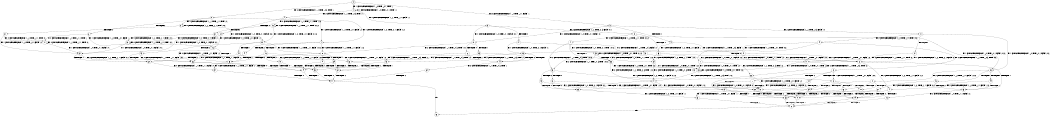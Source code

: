 digraph BCG {
size = "7, 10.5";
center = TRUE;
node [shape = circle];
0 [peripheries = 2];
0 -> 1 [label = "EX !1 !ATOMIC_EXCH_BRANCH (1, +0, TRUE, +0, 1, TRUE) !::"];
0 -> 2 [label = "EX !2 !ATOMIC_EXCH_BRANCH (1, +1, TRUE, +0, 3, TRUE) !::"];
0 -> 3 [label = "EX !0 !ATOMIC_EXCH_BRANCH (1, +1, TRUE, +1, 1, FALSE) !::"];
1 -> 4 [label = "EX !2 !ATOMIC_EXCH_BRANCH (1, +1, TRUE, +0, 3, TRUE) !:1:"];
1 -> 5 [label = "EX !0 !ATOMIC_EXCH_BRANCH (1, +1, TRUE, +1, 1, FALSE) !:1:"];
1 -> 1 [label = "EX !1 !ATOMIC_EXCH_BRANCH (1, +0, TRUE, +0, 1, TRUE) !:1:"];
2 -> 6 [label = "TERMINATE !2"];
2 -> 7 [label = "EX !1 !ATOMIC_EXCH_BRANCH (1, +0, TRUE, +0, 1, FALSE) !:2:"];
2 -> 8 [label = "EX !0 !ATOMIC_EXCH_BRANCH (1, +1, TRUE, +1, 1, TRUE) !:2:"];
3 -> 9 [label = "TERMINATE !0"];
3 -> 10 [label = "EX !1 !ATOMIC_EXCH_BRANCH (1, +0, TRUE, +0, 1, FALSE) !:0:"];
3 -> 11 [label = "EX !2 !ATOMIC_EXCH_BRANCH (1, +1, TRUE, +0, 3, FALSE) !:0:"];
4 -> 12 [label = "TERMINATE !2"];
4 -> 13 [label = "EX !0 !ATOMIC_EXCH_BRANCH (1, +1, TRUE, +1, 1, TRUE) !:1:2:"];
4 -> 7 [label = "EX !1 !ATOMIC_EXCH_BRANCH (1, +0, TRUE, +0, 1, FALSE) !:1:2:"];
5 -> 14 [label = "TERMINATE !0"];
5 -> 15 [label = "EX !2 !ATOMIC_EXCH_BRANCH (1, +1, TRUE, +0, 3, FALSE) !:0:1:"];
5 -> 10 [label = "EX !1 !ATOMIC_EXCH_BRANCH (1, +0, TRUE, +0, 1, FALSE) !:0:1:"];
6 -> 16 [label = "EX !1 !ATOMIC_EXCH_BRANCH (1, +0, TRUE, +0, 1, FALSE) !::"];
6 -> 17 [label = "EX !0 !ATOMIC_EXCH_BRANCH (1, +1, TRUE, +1, 1, TRUE) !::"];
7 -> 18 [label = "TERMINATE !1"];
7 -> 19 [label = "TERMINATE !2"];
7 -> 20 [label = "EX !0 !ATOMIC_EXCH_BRANCH (1, +1, TRUE, +1, 1, FALSE) !:1:2:"];
8 -> 21 [label = "TERMINATE !2"];
8 -> 22 [label = "EX !1 !ATOMIC_EXCH_BRANCH (1, +0, TRUE, +0, 1, FALSE) !:0:2:"];
8 -> 8 [label = "EX !0 !ATOMIC_EXCH_BRANCH (1, +1, TRUE, +1, 1, TRUE) !:0:2:"];
9 -> 23 [label = "EX !1 !ATOMIC_EXCH_BRANCH (1, +0, TRUE, +0, 1, FALSE) !::"];
9 -> 24 [label = "EX !2 !ATOMIC_EXCH_BRANCH (1, +1, TRUE, +0, 3, FALSE) !::"];
10 -> 25 [label = "TERMINATE !1"];
10 -> 26 [label = "TERMINATE !0"];
10 -> 20 [label = "EX !2 !ATOMIC_EXCH_BRANCH (1, +1, TRUE, +0, 3, TRUE) !:0:1:"];
11 -> 27 [label = "TERMINATE !0"];
11 -> 28 [label = "EX !1 !ATOMIC_EXCH_BRANCH (1, +0, TRUE, +0, 1, FALSE) !:0:2:"];
11 -> 29 [label = "EX !2 !ATOMIC_EXCH_BRANCH (1, +0, TRUE, +1, 1, TRUE) !:0:2:"];
12 -> 16 [label = "EX !1 !ATOMIC_EXCH_BRANCH (1, +0, TRUE, +0, 1, FALSE) !:1:"];
12 -> 30 [label = "EX !0 !ATOMIC_EXCH_BRANCH (1, +1, TRUE, +1, 1, TRUE) !:1:"];
13 -> 31 [label = "TERMINATE !2"];
13 -> 22 [label = "EX !1 !ATOMIC_EXCH_BRANCH (1, +0, TRUE, +0, 1, FALSE) !:0:1:2:"];
13 -> 13 [label = "EX !0 !ATOMIC_EXCH_BRANCH (1, +1, TRUE, +1, 1, TRUE) !:0:1:2:"];
14 -> 23 [label = "EX !1 !ATOMIC_EXCH_BRANCH (1, +0, TRUE, +0, 1, FALSE) !:1:"];
14 -> 32 [label = "EX !2 !ATOMIC_EXCH_BRANCH (1, +1, TRUE, +0, 3, FALSE) !:1:"];
15 -> 33 [label = "TERMINATE !0"];
15 -> 34 [label = "EX !2 !ATOMIC_EXCH_BRANCH (1, +0, TRUE, +1, 1, TRUE) !:0:1:2:"];
15 -> 28 [label = "EX !1 !ATOMIC_EXCH_BRANCH (1, +0, TRUE, +0, 1, FALSE) !:0:1:2:"];
16 -> 35 [label = "TERMINATE !1"];
16 -> 36 [label = "EX !0 !ATOMIC_EXCH_BRANCH (1, +1, TRUE, +1, 1, FALSE) !:1:"];
17 -> 37 [label = "EX !1 !ATOMIC_EXCH_BRANCH (1, +0, TRUE, +0, 1, FALSE) !:0:"];
17 -> 17 [label = "EX !0 !ATOMIC_EXCH_BRANCH (1, +1, TRUE, +1, 1, TRUE) !:0:"];
18 -> 35 [label = "TERMINATE !2"];
18 -> 38 [label = "EX !0 !ATOMIC_EXCH_BRANCH (1, +1, TRUE, +1, 1, FALSE) !:2:"];
19 -> 35 [label = "TERMINATE !1"];
19 -> 36 [label = "EX !0 !ATOMIC_EXCH_BRANCH (1, +1, TRUE, +1, 1, FALSE) !:1:"];
20 -> 39 [label = "TERMINATE !1"];
20 -> 40 [label = "TERMINATE !2"];
20 -> 41 [label = "TERMINATE !0"];
21 -> 17 [label = "EX !0 !ATOMIC_EXCH_BRANCH (1, +1, TRUE, +1, 1, TRUE) !:0:"];
21 -> 37 [label = "EX !1 !ATOMIC_EXCH_BRANCH (1, +0, TRUE, +0, 1, FALSE) !:0:"];
22 -> 42 [label = "TERMINATE !1"];
22 -> 43 [label = "TERMINATE !2"];
22 -> 20 [label = "EX !0 !ATOMIC_EXCH_BRANCH (1, +1, TRUE, +1, 1, FALSE) !:0:1:2:"];
23 -> 44 [label = "TERMINATE !1"];
23 -> 45 [label = "EX !2 !ATOMIC_EXCH_BRANCH (1, +1, TRUE, +0, 3, TRUE) !:1:"];
24 -> 46 [label = "EX !1 !ATOMIC_EXCH_BRANCH (1, +0, TRUE, +0, 1, FALSE) !:2:"];
24 -> 47 [label = "EX !2 !ATOMIC_EXCH_BRANCH (1, +0, TRUE, +1, 1, TRUE) !:2:"];
25 -> 44 [label = "TERMINATE !0"];
25 -> 38 [label = "EX !2 !ATOMIC_EXCH_BRANCH (1, +1, TRUE, +0, 3, TRUE) !:0:"];
26 -> 44 [label = "TERMINATE !1"];
26 -> 45 [label = "EX !2 !ATOMIC_EXCH_BRANCH (1, +1, TRUE, +0, 3, TRUE) !:1:"];
27 -> 47 [label = "EX !2 !ATOMIC_EXCH_BRANCH (1, +0, TRUE, +1, 1, TRUE) !:2:"];
27 -> 46 [label = "EX !1 !ATOMIC_EXCH_BRANCH (1, +0, TRUE, +0, 1, FALSE) !:2:"];
28 -> 48 [label = "TERMINATE !1"];
28 -> 49 [label = "TERMINATE !0"];
28 -> 50 [label = "EX !2 !ATOMIC_EXCH_BRANCH (1, +0, TRUE, +1, 1, FALSE) !:0:1:2:"];
29 -> 51 [label = "TERMINATE !0"];
29 -> 52 [label = "EX !1 !ATOMIC_EXCH_BRANCH (1, +0, TRUE, +0, 1, TRUE) !:0:2:"];
29 -> 53 [label = "EX !2 !ATOMIC_EXCH_BRANCH (1, +1, TRUE, +0, 3, TRUE) !:0:2:"];
30 -> 37 [label = "EX !1 !ATOMIC_EXCH_BRANCH (1, +0, TRUE, +0, 1, FALSE) !:0:1:"];
30 -> 30 [label = "EX !0 !ATOMIC_EXCH_BRANCH (1, +1, TRUE, +1, 1, TRUE) !:0:1:"];
31 -> 37 [label = "EX !1 !ATOMIC_EXCH_BRANCH (1, +0, TRUE, +0, 1, FALSE) !:0:1:"];
31 -> 30 [label = "EX !0 !ATOMIC_EXCH_BRANCH (1, +1, TRUE, +1, 1, TRUE) !:0:1:"];
32 -> 54 [label = "EX !2 !ATOMIC_EXCH_BRANCH (1, +0, TRUE, +1, 1, TRUE) !:1:2:"];
32 -> 46 [label = "EX !1 !ATOMIC_EXCH_BRANCH (1, +0, TRUE, +0, 1, FALSE) !:1:2:"];
33 -> 54 [label = "EX !2 !ATOMIC_EXCH_BRANCH (1, +0, TRUE, +1, 1, TRUE) !:1:2:"];
33 -> 46 [label = "EX !1 !ATOMIC_EXCH_BRANCH (1, +0, TRUE, +0, 1, FALSE) !:1:2:"];
34 -> 55 [label = "TERMINATE !0"];
34 -> 56 [label = "EX !2 !ATOMIC_EXCH_BRANCH (1, +1, TRUE, +0, 3, TRUE) !:0:1:2:"];
34 -> 52 [label = "EX !1 !ATOMIC_EXCH_BRANCH (1, +0, TRUE, +0, 1, TRUE) !:0:1:2:"];
35 -> 57 [label = "EX !0 !ATOMIC_EXCH_BRANCH (1, +1, TRUE, +1, 1, FALSE) !::"];
36 -> 58 [label = "TERMINATE !1"];
36 -> 59 [label = "TERMINATE !0"];
37 -> 60 [label = "TERMINATE !1"];
37 -> 36 [label = "EX !0 !ATOMIC_EXCH_BRANCH (1, +1, TRUE, +1, 1, FALSE) !:0:1:"];
38 -> 58 [label = "TERMINATE !2"];
38 -> 61 [label = "TERMINATE !0"];
39 -> 58 [label = "TERMINATE !2"];
39 -> 61 [label = "TERMINATE !0"];
40 -> 58 [label = "TERMINATE !1"];
40 -> 59 [label = "TERMINATE !0"];
41 -> 61 [label = "TERMINATE !1"];
41 -> 59 [label = "TERMINATE !2"];
42 -> 38 [label = "EX !0 !ATOMIC_EXCH_BRANCH (1, +1, TRUE, +1, 1, FALSE) !:0:2:"];
42 -> 60 [label = "TERMINATE !2"];
43 -> 36 [label = "EX !0 !ATOMIC_EXCH_BRANCH (1, +1, TRUE, +1, 1, FALSE) !:0:1:"];
43 -> 60 [label = "TERMINATE !1"];
44 -> 62 [label = "EX !2 !ATOMIC_EXCH_BRANCH (1, +1, TRUE, +0, 3, TRUE) !::"];
45 -> 61 [label = "TERMINATE !1"];
45 -> 59 [label = "TERMINATE !2"];
46 -> 63 [label = "TERMINATE !1"];
46 -> 64 [label = "EX !2 !ATOMIC_EXCH_BRANCH (1, +0, TRUE, +1, 1, FALSE) !:1:2:"];
47 -> 65 [label = "EX !1 !ATOMIC_EXCH_BRANCH (1, +0, TRUE, +0, 1, TRUE) !:2:"];
47 -> 66 [label = "EX !2 !ATOMIC_EXCH_BRANCH (1, +1, TRUE, +0, 3, TRUE) !:2:"];
48 -> 67 [label = "EX !2 !ATOMIC_EXCH_BRANCH (1, +0, TRUE, +1, 1, FALSE) !:0:2:"];
48 -> 63 [label = "TERMINATE !0"];
49 -> 64 [label = "EX !2 !ATOMIC_EXCH_BRANCH (1, +0, TRUE, +1, 1, FALSE) !:1:2:"];
49 -> 63 [label = "TERMINATE !1"];
50 -> 68 [label = "TERMINATE !1"];
50 -> 69 [label = "TERMINATE !2"];
50 -> 70 [label = "TERMINATE !0"];
51 -> 66 [label = "EX !2 !ATOMIC_EXCH_BRANCH (1, +1, TRUE, +0, 3, TRUE) !:2:"];
51 -> 65 [label = "EX !1 !ATOMIC_EXCH_BRANCH (1, +0, TRUE, +0, 1, TRUE) !:2:"];
52 -> 55 [label = "TERMINATE !0"];
52 -> 56 [label = "EX !2 !ATOMIC_EXCH_BRANCH (1, +1, TRUE, +0, 3, TRUE) !:0:1:2:"];
52 -> 52 [label = "EX !1 !ATOMIC_EXCH_BRANCH (1, +0, TRUE, +0, 1, TRUE) !:0:1:2:"];
53 -> 71 [label = "TERMINATE !2"];
53 -> 72 [label = "TERMINATE !0"];
53 -> 73 [label = "EX !1 !ATOMIC_EXCH_BRANCH (1, +0, TRUE, +0, 1, FALSE) !:0:2:"];
54 -> 74 [label = "EX !2 !ATOMIC_EXCH_BRANCH (1, +1, TRUE, +0, 3, TRUE) !:1:2:"];
54 -> 65 [label = "EX !1 !ATOMIC_EXCH_BRANCH (1, +0, TRUE, +0, 1, TRUE) !:1:2:"];
55 -> 74 [label = "EX !2 !ATOMIC_EXCH_BRANCH (1, +1, TRUE, +0, 3, TRUE) !:1:2:"];
55 -> 65 [label = "EX !1 !ATOMIC_EXCH_BRANCH (1, +0, TRUE, +0, 1, TRUE) !:1:2:"];
56 -> 75 [label = "TERMINATE !2"];
56 -> 76 [label = "TERMINATE !0"];
56 -> 73 [label = "EX !1 !ATOMIC_EXCH_BRANCH (1, +0, TRUE, +0, 1, FALSE) !:0:1:2:"];
57 -> 77 [label = "TERMINATE !0"];
58 -> 77 [label = "TERMINATE !0"];
59 -> 77 [label = "TERMINATE !1"];
60 -> 57 [label = "EX !0 !ATOMIC_EXCH_BRANCH (1, +1, TRUE, +1, 1, FALSE) !:0:"];
61 -> 77 [label = "TERMINATE !2"];
62 -> 77 [label = "TERMINATE !2"];
63 -> 78 [label = "EX !2 !ATOMIC_EXCH_BRANCH (1, +0, TRUE, +1, 1, FALSE) !:2:"];
64 -> 79 [label = "TERMINATE !1"];
64 -> 80 [label = "TERMINATE !2"];
65 -> 74 [label = "EX !2 !ATOMIC_EXCH_BRANCH (1, +1, TRUE, +0, 3, TRUE) !:1:2:"];
65 -> 65 [label = "EX !1 !ATOMIC_EXCH_BRANCH (1, +0, TRUE, +0, 1, TRUE) !:1:2:"];
66 -> 81 [label = "TERMINATE !2"];
66 -> 82 [label = "EX !1 !ATOMIC_EXCH_BRANCH (1, +0, TRUE, +0, 1, FALSE) !:2:"];
67 -> 83 [label = "TERMINATE !2"];
67 -> 79 [label = "TERMINATE !0"];
68 -> 83 [label = "TERMINATE !2"];
68 -> 79 [label = "TERMINATE !0"];
69 -> 83 [label = "TERMINATE !1"];
69 -> 80 [label = "TERMINATE !0"];
70 -> 79 [label = "TERMINATE !1"];
70 -> 80 [label = "TERMINATE !2"];
71 -> 81 [label = "TERMINATE !0"];
71 -> 84 [label = "EX !1 !ATOMIC_EXCH_BRANCH (1, +0, TRUE, +0, 1, FALSE) !:0:"];
72 -> 81 [label = "TERMINATE !2"];
72 -> 82 [label = "EX !1 !ATOMIC_EXCH_BRANCH (1, +0, TRUE, +0, 1, FALSE) !:2:"];
73 -> 68 [label = "TERMINATE !1"];
73 -> 69 [label = "TERMINATE !2"];
73 -> 70 [label = "TERMINATE !0"];
74 -> 85 [label = "TERMINATE !2"];
74 -> 82 [label = "EX !1 !ATOMIC_EXCH_BRANCH (1, +0, TRUE, +0, 1, FALSE) !:1:2:"];
75 -> 84 [label = "EX !1 !ATOMIC_EXCH_BRANCH (1, +0, TRUE, +0, 1, FALSE) !:0:1:"];
75 -> 85 [label = "TERMINATE !0"];
76 -> 82 [label = "EX !1 !ATOMIC_EXCH_BRANCH (1, +0, TRUE, +0, 1, FALSE) !:1:2:"];
76 -> 85 [label = "TERMINATE !2"];
77 -> 86 [label = "exit"];
78 -> 87 [label = "TERMINATE !2"];
79 -> 87 [label = "TERMINATE !2"];
80 -> 87 [label = "TERMINATE !1"];
81 -> 88 [label = "EX !1 !ATOMIC_EXCH_BRANCH (1, +0, TRUE, +0, 1, FALSE) !::"];
82 -> 79 [label = "TERMINATE !1"];
82 -> 80 [label = "TERMINATE !2"];
83 -> 87 [label = "TERMINATE !0"];
84 -> 83 [label = "TERMINATE !1"];
84 -> 80 [label = "TERMINATE !0"];
85 -> 88 [label = "EX !1 !ATOMIC_EXCH_BRANCH (1, +0, TRUE, +0, 1, FALSE) !:1:"];
87 -> 86 [label = "exit"];
88 -> 87 [label = "TERMINATE !1"];
}
